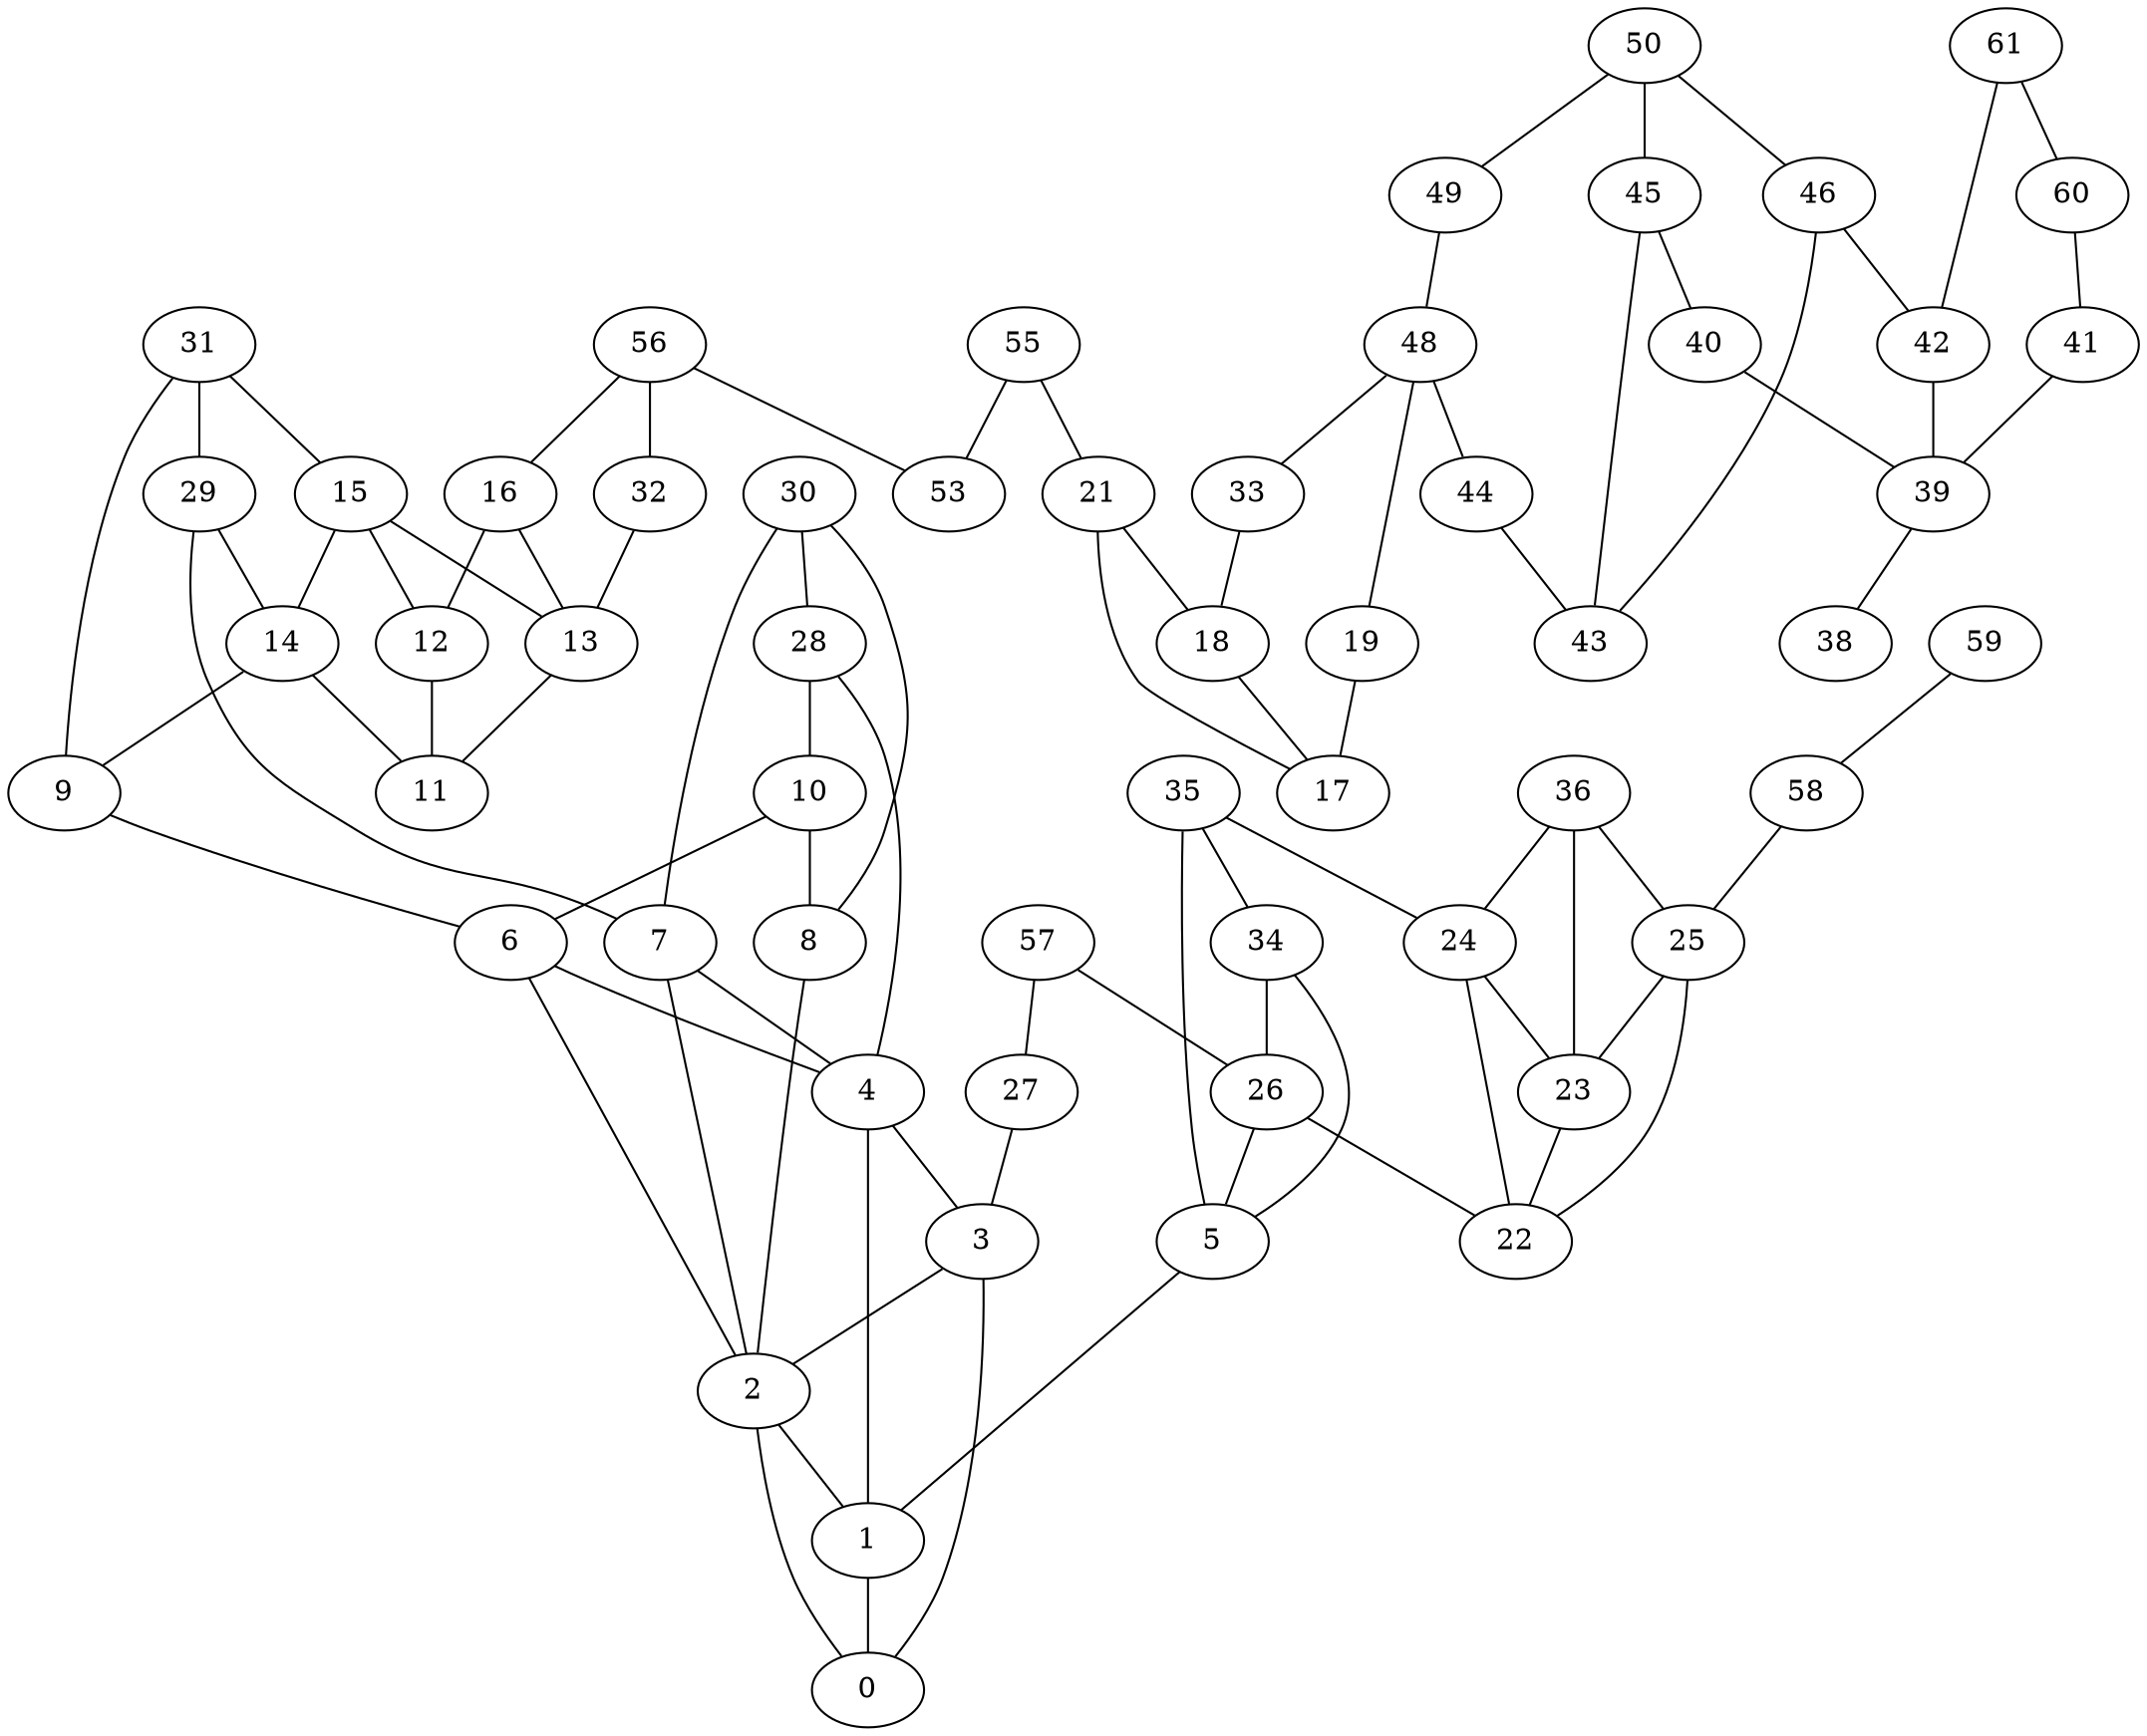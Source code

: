 graph G {
0;

1;

2;

3;

4;

5;

6;

7;

8;

9;

10;

11;

12;

13;

14;

15;

16;

17;

18;

19;

21;

22;

23;

24;

25;

26;

27;

28;

29;

30;

31;

32;

33;

34;

35;

36;

38;

39;

40;

41;

42;

43;

44;

45;

46;

48;

49;

50;

53;

55;

56;

57;

58;

59;

60;

61;

1 -- 0;

2 -- 0;

2 -- 1;

3 -- 0;

3 -- 2;

4 -- 1;

4 -- 3;

5 -- 1;

6 -- 2;

6 -- 4;

7 -- 2;

7 -- 4;

8 -- 2;

9 -- 6;

10 -- 6;

10 -- 8;

12 -- 11;

13 -- 11;

14 -- 9;

14 -- 11;

15 -- 12;

15 -- 13;

15 -- 14;

16 -- 12;

16 -- 13;

18 -- 17;

19 -- 17;

21 -- 17;

21 -- 18;

23 -- 22;

24 -- 22;

24 -- 23;

25 -- 22;

25 -- 23;

26 -- 5;

26 -- 22;

27 -- 3;

28 -- 4;

28 -- 10;

29 -- 7;

29 -- 14;

30 -- 7;

30 -- 8;

30 -- 28;

31 -- 9;

31 -- 15;

31 -- 29;

32 -- 13;

33 -- 18;

34 -- 5;

34 -- 26;

35 -- 5;

35 -- 24;

35 -- 34;

36 -- 23;

36 -- 24;

36 -- 25;

39 -- 38;

40 -- 39;

41 -- 39;

42 -- 39;

44 -- 43;

45 -- 40;

45 -- 43;

46 -- 42;

46 -- 43;

48 -- 19;

48 -- 33;

48 -- 44;

49 -- 48;

50 -- 45;

50 -- 46;

50 -- 49;

55 -- 21;

55 -- 53;

56 -- 16;

56 -- 32;

56 -- 53;

57 -- 26;

57 -- 27;

58 -- 25;

59 -- 58;

60 -- 41;

61 -- 42;

61 -- 60;

}
